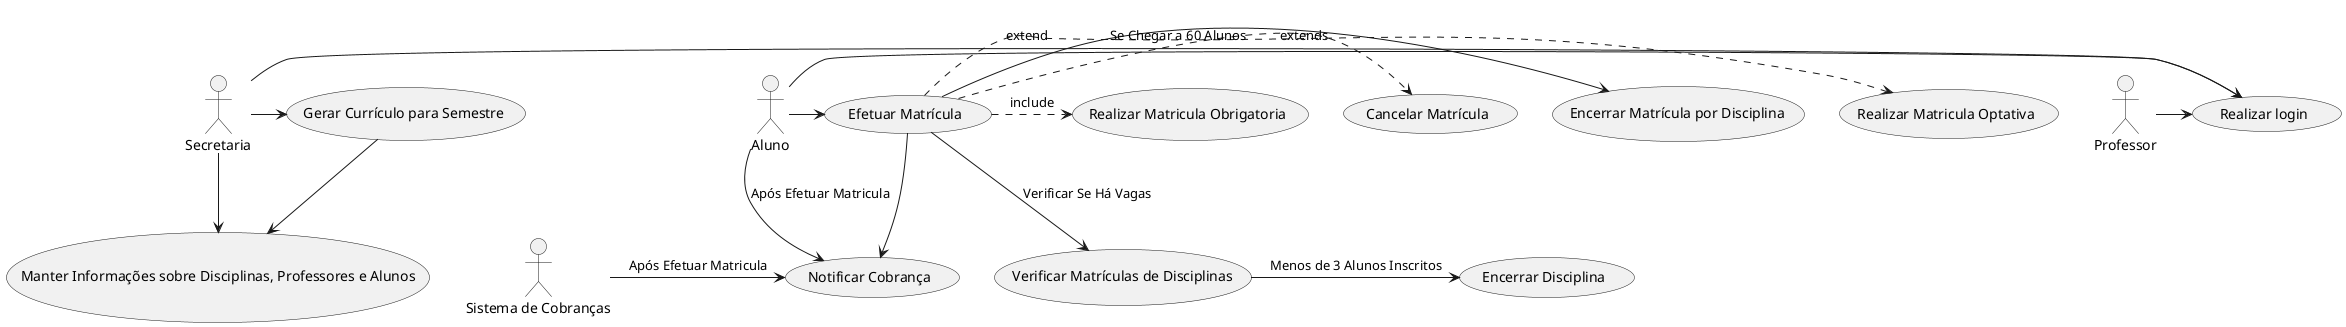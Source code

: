 @startuml
actor "Secretaria" as Secretaria
actor "Aluno" as Aluno
actor "Professor" as Professor
actor "Sistema de Cobranças" as SistemaDeCobrancas

usecase "Gerar Currículo para Semestre" as GerarCurriculo
usecase "Manter Informações sobre Disciplinas, Professores e Alunos" as ManterInformacoes
usecase "Efetuar Matrícula" as EfetuarMatricula
usecase "Cancelar Matrícula" as CancelarMatricula
usecase "Verificar Matrículas de Disciplinas" as VerificarMatriculas
usecase "Encerrar Matrícula por Disciplina" as EncerrarMatricula
usecase "Encerrar Disciplina" as EncerrarDisciplina
usecase "Notificar Cobrança" as NotificarCobranca
usecase "Realizar login" as RealizarLogin

usecase "Realizar Matricula Obrigatoria" as MatriculaObrigatoria
usecase "Realizar Matricula Optativa" as MatriculaOptativa

Secretaria -> GerarCurriculo
Secretaria -> ManterInformacoes

Aluno -> EfetuarMatricula
(EfetuarMatricula) .> (CancelarMatricula) : extends

SistemaDeCobrancas -> NotificarCobranca : "Após Efetuar Matricula"
Aluno --> NotificarCobranca : "Após Efetuar Matricula"

Professor -> RealizarLogin
Secretaria -> RealizarLogin
Aluno -> RealizarLogin

GerarCurriculo --> ManterInformacoes

EfetuarMatricula --> VerificarMatriculas : "Verificar Se Há Vagas"

(EfetuarMatricula) .> (MatriculaObrigatoria) : include
(EfetuarMatricula) .> (MatriculaOptativa) : extend

EfetuarMatricula -> EncerrarMatricula : "Se Chegar a 60 Alunos"
EfetuarMatricula -> NotificarCobranca

VerificarMatriculas -> EncerrarDisciplina : "Menos de 3 Alunos Inscritos"
@enduml